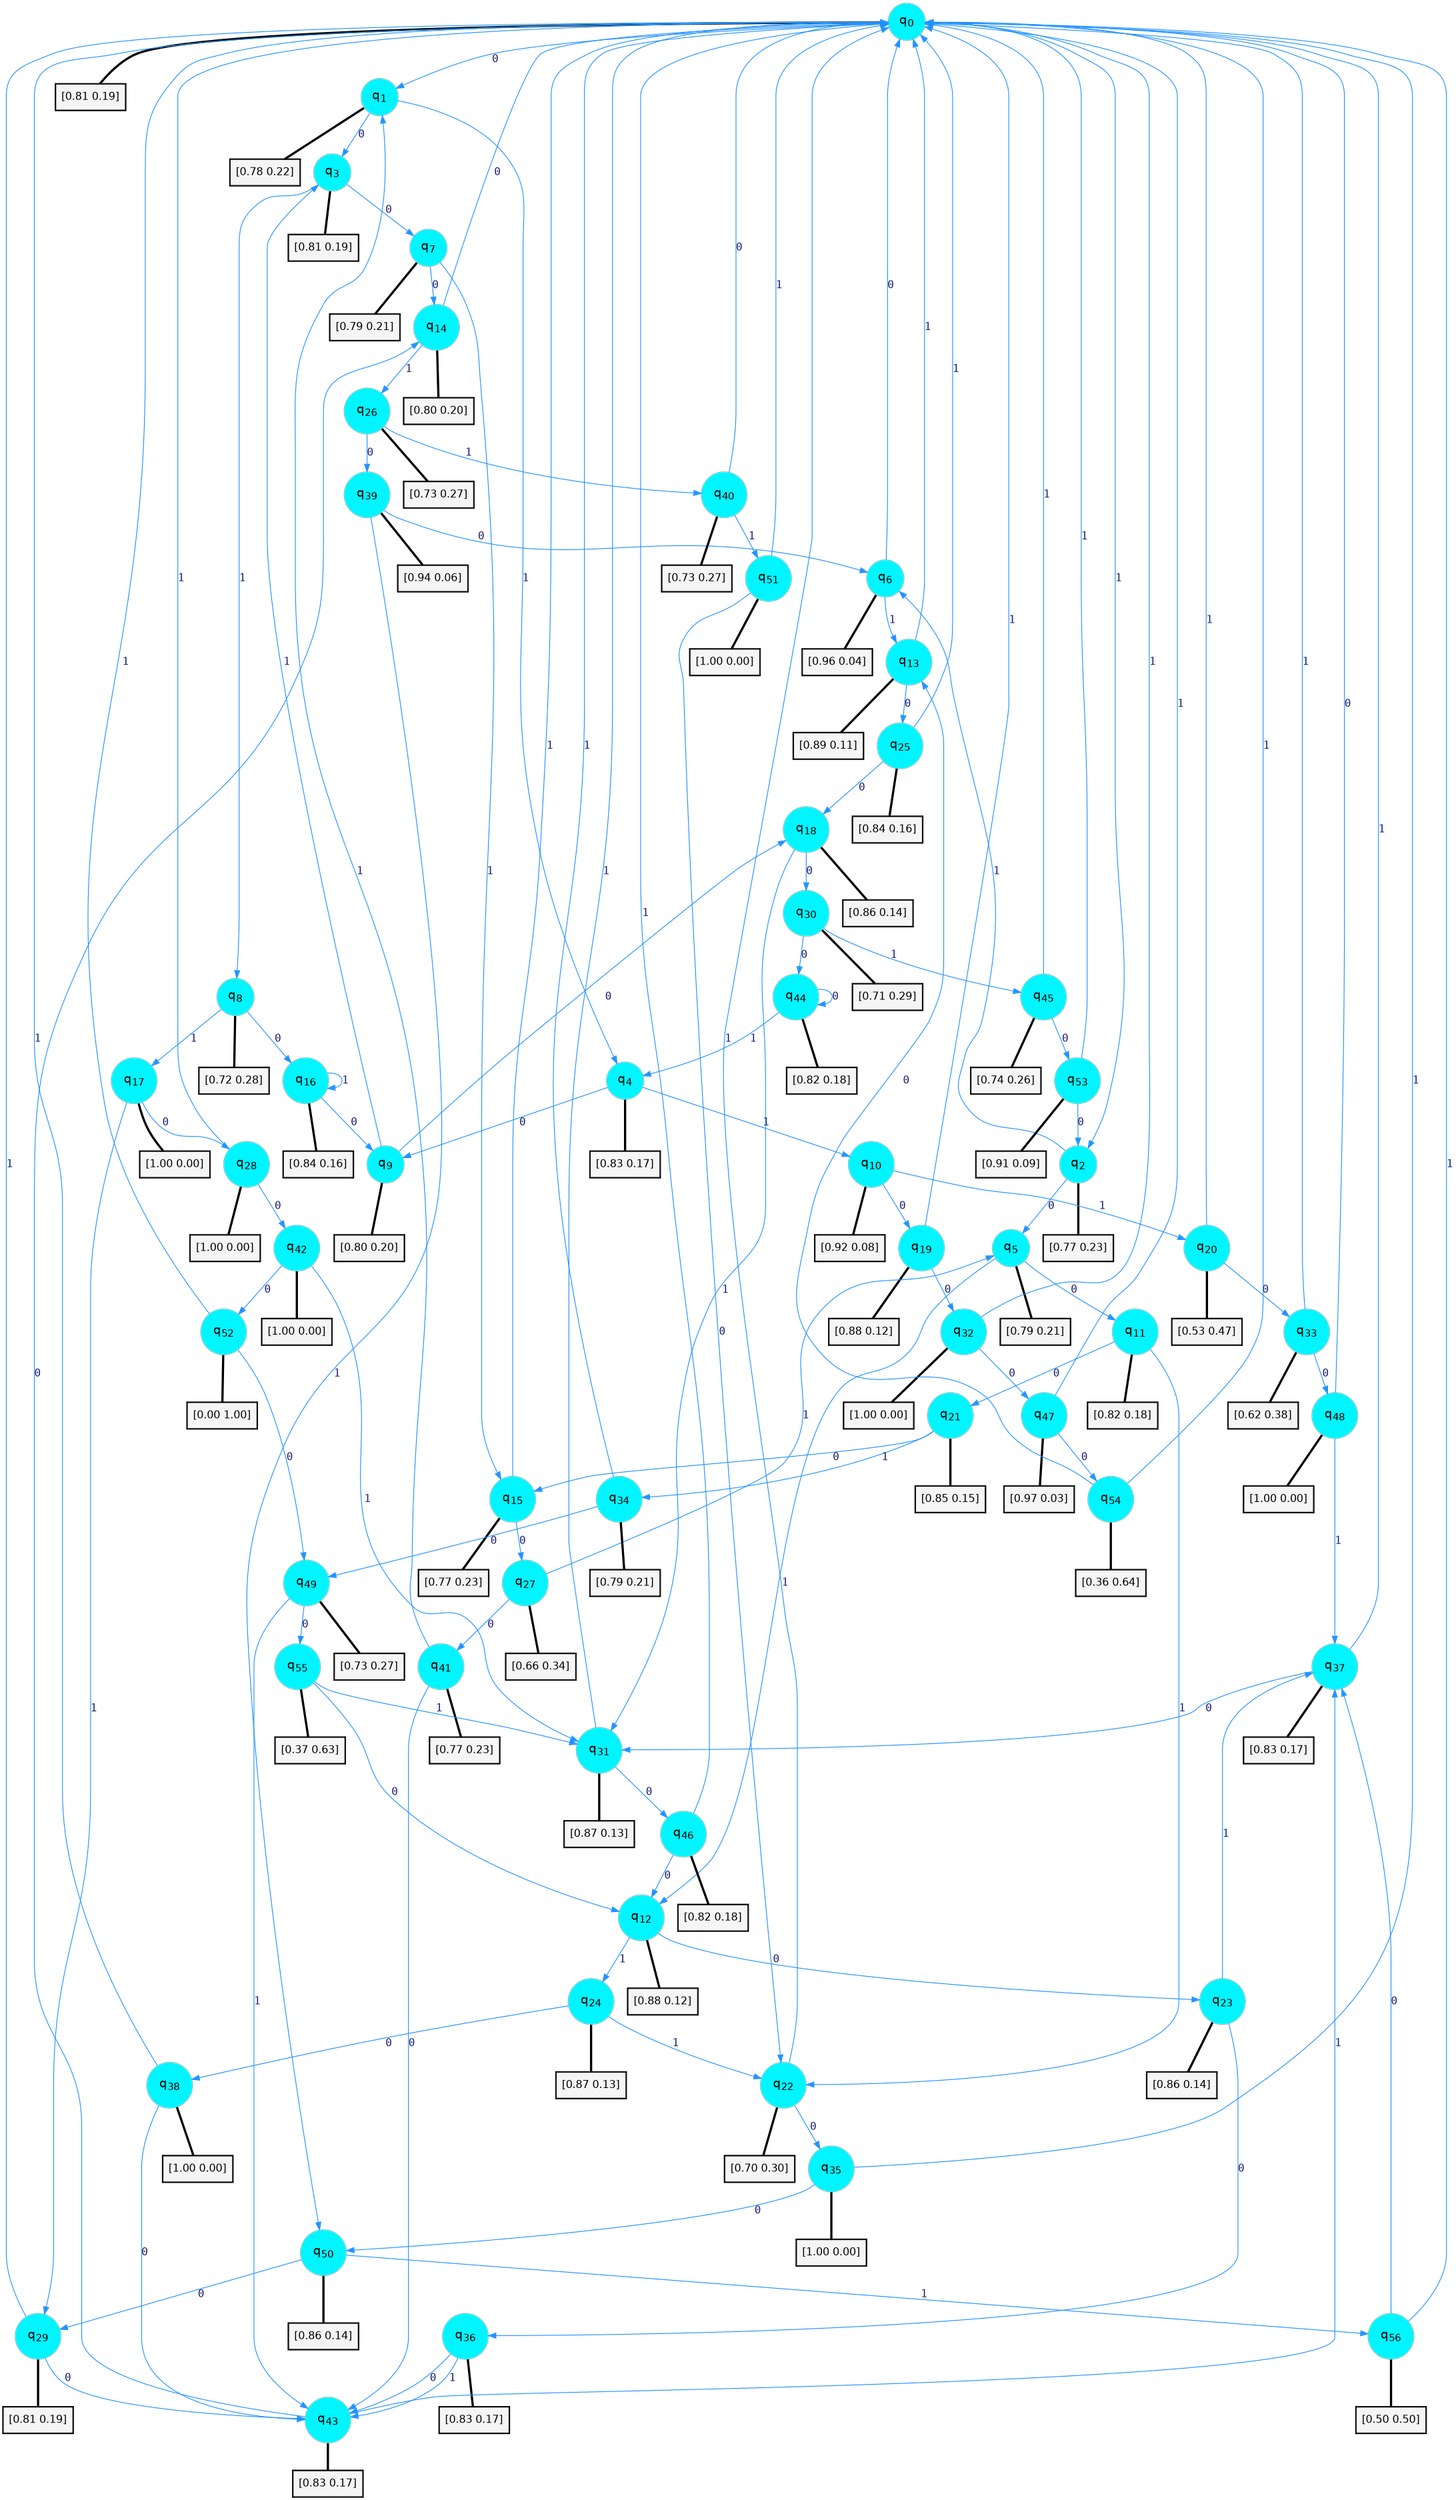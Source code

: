 digraph G {
graph [
bgcolor=transparent, dpi=300, rankdir=TD, size="40,25"];
node [
color=gray, fillcolor=turquoise1, fontcolor=black, fontname=Helvetica, fontsize=16, fontweight=bold, shape=circle, style=filled];
edge [
arrowsize=1, color=dodgerblue1, fontcolor=midnightblue, fontname=courier, fontweight=bold, penwidth=1, style=solid, weight=20];
0[label=<q<SUB>0</SUB>>];
1[label=<q<SUB>1</SUB>>];
2[label=<q<SUB>2</SUB>>];
3[label=<q<SUB>3</SUB>>];
4[label=<q<SUB>4</SUB>>];
5[label=<q<SUB>5</SUB>>];
6[label=<q<SUB>6</SUB>>];
7[label=<q<SUB>7</SUB>>];
8[label=<q<SUB>8</SUB>>];
9[label=<q<SUB>9</SUB>>];
10[label=<q<SUB>10</SUB>>];
11[label=<q<SUB>11</SUB>>];
12[label=<q<SUB>12</SUB>>];
13[label=<q<SUB>13</SUB>>];
14[label=<q<SUB>14</SUB>>];
15[label=<q<SUB>15</SUB>>];
16[label=<q<SUB>16</SUB>>];
17[label=<q<SUB>17</SUB>>];
18[label=<q<SUB>18</SUB>>];
19[label=<q<SUB>19</SUB>>];
20[label=<q<SUB>20</SUB>>];
21[label=<q<SUB>21</SUB>>];
22[label=<q<SUB>22</SUB>>];
23[label=<q<SUB>23</SUB>>];
24[label=<q<SUB>24</SUB>>];
25[label=<q<SUB>25</SUB>>];
26[label=<q<SUB>26</SUB>>];
27[label=<q<SUB>27</SUB>>];
28[label=<q<SUB>28</SUB>>];
29[label=<q<SUB>29</SUB>>];
30[label=<q<SUB>30</SUB>>];
31[label=<q<SUB>31</SUB>>];
32[label=<q<SUB>32</SUB>>];
33[label=<q<SUB>33</SUB>>];
34[label=<q<SUB>34</SUB>>];
35[label=<q<SUB>35</SUB>>];
36[label=<q<SUB>36</SUB>>];
37[label=<q<SUB>37</SUB>>];
38[label=<q<SUB>38</SUB>>];
39[label=<q<SUB>39</SUB>>];
40[label=<q<SUB>40</SUB>>];
41[label=<q<SUB>41</SUB>>];
42[label=<q<SUB>42</SUB>>];
43[label=<q<SUB>43</SUB>>];
44[label=<q<SUB>44</SUB>>];
45[label=<q<SUB>45</SUB>>];
46[label=<q<SUB>46</SUB>>];
47[label=<q<SUB>47</SUB>>];
48[label=<q<SUB>48</SUB>>];
49[label=<q<SUB>49</SUB>>];
50[label=<q<SUB>50</SUB>>];
51[label=<q<SUB>51</SUB>>];
52[label=<q<SUB>52</SUB>>];
53[label=<q<SUB>53</SUB>>];
54[label=<q<SUB>54</SUB>>];
55[label=<q<SUB>55</SUB>>];
56[label=<q<SUB>56</SUB>>];
57[label="[0.81 0.19]", shape=box,fontcolor=black, fontname=Helvetica, fontsize=14, penwidth=2, fillcolor=whitesmoke,color=black];
58[label="[0.78 0.22]", shape=box,fontcolor=black, fontname=Helvetica, fontsize=14, penwidth=2, fillcolor=whitesmoke,color=black];
59[label="[0.77 0.23]", shape=box,fontcolor=black, fontname=Helvetica, fontsize=14, penwidth=2, fillcolor=whitesmoke,color=black];
60[label="[0.81 0.19]", shape=box,fontcolor=black, fontname=Helvetica, fontsize=14, penwidth=2, fillcolor=whitesmoke,color=black];
61[label="[0.83 0.17]", shape=box,fontcolor=black, fontname=Helvetica, fontsize=14, penwidth=2, fillcolor=whitesmoke,color=black];
62[label="[0.79 0.21]", shape=box,fontcolor=black, fontname=Helvetica, fontsize=14, penwidth=2, fillcolor=whitesmoke,color=black];
63[label="[0.96 0.04]", shape=box,fontcolor=black, fontname=Helvetica, fontsize=14, penwidth=2, fillcolor=whitesmoke,color=black];
64[label="[0.79 0.21]", shape=box,fontcolor=black, fontname=Helvetica, fontsize=14, penwidth=2, fillcolor=whitesmoke,color=black];
65[label="[0.72 0.28]", shape=box,fontcolor=black, fontname=Helvetica, fontsize=14, penwidth=2, fillcolor=whitesmoke,color=black];
66[label="[0.80 0.20]", shape=box,fontcolor=black, fontname=Helvetica, fontsize=14, penwidth=2, fillcolor=whitesmoke,color=black];
67[label="[0.92 0.08]", shape=box,fontcolor=black, fontname=Helvetica, fontsize=14, penwidth=2, fillcolor=whitesmoke,color=black];
68[label="[0.82 0.18]", shape=box,fontcolor=black, fontname=Helvetica, fontsize=14, penwidth=2, fillcolor=whitesmoke,color=black];
69[label="[0.88 0.12]", shape=box,fontcolor=black, fontname=Helvetica, fontsize=14, penwidth=2, fillcolor=whitesmoke,color=black];
70[label="[0.89 0.11]", shape=box,fontcolor=black, fontname=Helvetica, fontsize=14, penwidth=2, fillcolor=whitesmoke,color=black];
71[label="[0.80 0.20]", shape=box,fontcolor=black, fontname=Helvetica, fontsize=14, penwidth=2, fillcolor=whitesmoke,color=black];
72[label="[0.77 0.23]", shape=box,fontcolor=black, fontname=Helvetica, fontsize=14, penwidth=2, fillcolor=whitesmoke,color=black];
73[label="[0.84 0.16]", shape=box,fontcolor=black, fontname=Helvetica, fontsize=14, penwidth=2, fillcolor=whitesmoke,color=black];
74[label="[1.00 0.00]", shape=box,fontcolor=black, fontname=Helvetica, fontsize=14, penwidth=2, fillcolor=whitesmoke,color=black];
75[label="[0.86 0.14]", shape=box,fontcolor=black, fontname=Helvetica, fontsize=14, penwidth=2, fillcolor=whitesmoke,color=black];
76[label="[0.88 0.12]", shape=box,fontcolor=black, fontname=Helvetica, fontsize=14, penwidth=2, fillcolor=whitesmoke,color=black];
77[label="[0.53 0.47]", shape=box,fontcolor=black, fontname=Helvetica, fontsize=14, penwidth=2, fillcolor=whitesmoke,color=black];
78[label="[0.85 0.15]", shape=box,fontcolor=black, fontname=Helvetica, fontsize=14, penwidth=2, fillcolor=whitesmoke,color=black];
79[label="[0.70 0.30]", shape=box,fontcolor=black, fontname=Helvetica, fontsize=14, penwidth=2, fillcolor=whitesmoke,color=black];
80[label="[0.86 0.14]", shape=box,fontcolor=black, fontname=Helvetica, fontsize=14, penwidth=2, fillcolor=whitesmoke,color=black];
81[label="[0.87 0.13]", shape=box,fontcolor=black, fontname=Helvetica, fontsize=14, penwidth=2, fillcolor=whitesmoke,color=black];
82[label="[0.84 0.16]", shape=box,fontcolor=black, fontname=Helvetica, fontsize=14, penwidth=2, fillcolor=whitesmoke,color=black];
83[label="[0.73 0.27]", shape=box,fontcolor=black, fontname=Helvetica, fontsize=14, penwidth=2, fillcolor=whitesmoke,color=black];
84[label="[0.66 0.34]", shape=box,fontcolor=black, fontname=Helvetica, fontsize=14, penwidth=2, fillcolor=whitesmoke,color=black];
85[label="[1.00 0.00]", shape=box,fontcolor=black, fontname=Helvetica, fontsize=14, penwidth=2, fillcolor=whitesmoke,color=black];
86[label="[0.81 0.19]", shape=box,fontcolor=black, fontname=Helvetica, fontsize=14, penwidth=2, fillcolor=whitesmoke,color=black];
87[label="[0.71 0.29]", shape=box,fontcolor=black, fontname=Helvetica, fontsize=14, penwidth=2, fillcolor=whitesmoke,color=black];
88[label="[0.87 0.13]", shape=box,fontcolor=black, fontname=Helvetica, fontsize=14, penwidth=2, fillcolor=whitesmoke,color=black];
89[label="[1.00 0.00]", shape=box,fontcolor=black, fontname=Helvetica, fontsize=14, penwidth=2, fillcolor=whitesmoke,color=black];
90[label="[0.62 0.38]", shape=box,fontcolor=black, fontname=Helvetica, fontsize=14, penwidth=2, fillcolor=whitesmoke,color=black];
91[label="[0.79 0.21]", shape=box,fontcolor=black, fontname=Helvetica, fontsize=14, penwidth=2, fillcolor=whitesmoke,color=black];
92[label="[1.00 0.00]", shape=box,fontcolor=black, fontname=Helvetica, fontsize=14, penwidth=2, fillcolor=whitesmoke,color=black];
93[label="[0.83 0.17]", shape=box,fontcolor=black, fontname=Helvetica, fontsize=14, penwidth=2, fillcolor=whitesmoke,color=black];
94[label="[0.83 0.17]", shape=box,fontcolor=black, fontname=Helvetica, fontsize=14, penwidth=2, fillcolor=whitesmoke,color=black];
95[label="[1.00 0.00]", shape=box,fontcolor=black, fontname=Helvetica, fontsize=14, penwidth=2, fillcolor=whitesmoke,color=black];
96[label="[0.94 0.06]", shape=box,fontcolor=black, fontname=Helvetica, fontsize=14, penwidth=2, fillcolor=whitesmoke,color=black];
97[label="[0.73 0.27]", shape=box,fontcolor=black, fontname=Helvetica, fontsize=14, penwidth=2, fillcolor=whitesmoke,color=black];
98[label="[0.77 0.23]", shape=box,fontcolor=black, fontname=Helvetica, fontsize=14, penwidth=2, fillcolor=whitesmoke,color=black];
99[label="[1.00 0.00]", shape=box,fontcolor=black, fontname=Helvetica, fontsize=14, penwidth=2, fillcolor=whitesmoke,color=black];
100[label="[0.83 0.17]", shape=box,fontcolor=black, fontname=Helvetica, fontsize=14, penwidth=2, fillcolor=whitesmoke,color=black];
101[label="[0.82 0.18]", shape=box,fontcolor=black, fontname=Helvetica, fontsize=14, penwidth=2, fillcolor=whitesmoke,color=black];
102[label="[0.74 0.26]", shape=box,fontcolor=black, fontname=Helvetica, fontsize=14, penwidth=2, fillcolor=whitesmoke,color=black];
103[label="[0.82 0.18]", shape=box,fontcolor=black, fontname=Helvetica, fontsize=14, penwidth=2, fillcolor=whitesmoke,color=black];
104[label="[0.97 0.03]", shape=box,fontcolor=black, fontname=Helvetica, fontsize=14, penwidth=2, fillcolor=whitesmoke,color=black];
105[label="[1.00 0.00]", shape=box,fontcolor=black, fontname=Helvetica, fontsize=14, penwidth=2, fillcolor=whitesmoke,color=black];
106[label="[0.73 0.27]", shape=box,fontcolor=black, fontname=Helvetica, fontsize=14, penwidth=2, fillcolor=whitesmoke,color=black];
107[label="[0.86 0.14]", shape=box,fontcolor=black, fontname=Helvetica, fontsize=14, penwidth=2, fillcolor=whitesmoke,color=black];
108[label="[1.00 0.00]", shape=box,fontcolor=black, fontname=Helvetica, fontsize=14, penwidth=2, fillcolor=whitesmoke,color=black];
109[label="[0.00 1.00]", shape=box,fontcolor=black, fontname=Helvetica, fontsize=14, penwidth=2, fillcolor=whitesmoke,color=black];
110[label="[0.91 0.09]", shape=box,fontcolor=black, fontname=Helvetica, fontsize=14, penwidth=2, fillcolor=whitesmoke,color=black];
111[label="[0.36 0.64]", shape=box,fontcolor=black, fontname=Helvetica, fontsize=14, penwidth=2, fillcolor=whitesmoke,color=black];
112[label="[0.37 0.63]", shape=box,fontcolor=black, fontname=Helvetica, fontsize=14, penwidth=2, fillcolor=whitesmoke,color=black];
113[label="[0.50 0.50]", shape=box,fontcolor=black, fontname=Helvetica, fontsize=14, penwidth=2, fillcolor=whitesmoke,color=black];
0->1 [label=0];
0->2 [label=1];
0->57 [arrowhead=none, penwidth=3,color=black];
1->3 [label=0];
1->4 [label=1];
1->58 [arrowhead=none, penwidth=3,color=black];
2->5 [label=0];
2->6 [label=1];
2->59 [arrowhead=none, penwidth=3,color=black];
3->7 [label=0];
3->8 [label=1];
3->60 [arrowhead=none, penwidth=3,color=black];
4->9 [label=0];
4->10 [label=1];
4->61 [arrowhead=none, penwidth=3,color=black];
5->11 [label=0];
5->12 [label=1];
5->62 [arrowhead=none, penwidth=3,color=black];
6->0 [label=0];
6->13 [label=1];
6->63 [arrowhead=none, penwidth=3,color=black];
7->14 [label=0];
7->15 [label=1];
7->64 [arrowhead=none, penwidth=3,color=black];
8->16 [label=0];
8->17 [label=1];
8->65 [arrowhead=none, penwidth=3,color=black];
9->18 [label=0];
9->3 [label=1];
9->66 [arrowhead=none, penwidth=3,color=black];
10->19 [label=0];
10->20 [label=1];
10->67 [arrowhead=none, penwidth=3,color=black];
11->21 [label=0];
11->22 [label=1];
11->68 [arrowhead=none, penwidth=3,color=black];
12->23 [label=0];
12->24 [label=1];
12->69 [arrowhead=none, penwidth=3,color=black];
13->25 [label=0];
13->0 [label=1];
13->70 [arrowhead=none, penwidth=3,color=black];
14->0 [label=0];
14->26 [label=1];
14->71 [arrowhead=none, penwidth=3,color=black];
15->27 [label=0];
15->0 [label=1];
15->72 [arrowhead=none, penwidth=3,color=black];
16->9 [label=0];
16->16 [label=1];
16->73 [arrowhead=none, penwidth=3,color=black];
17->28 [label=0];
17->29 [label=1];
17->74 [arrowhead=none, penwidth=3,color=black];
18->30 [label=0];
18->31 [label=1];
18->75 [arrowhead=none, penwidth=3,color=black];
19->32 [label=0];
19->0 [label=1];
19->76 [arrowhead=none, penwidth=3,color=black];
20->33 [label=0];
20->0 [label=1];
20->77 [arrowhead=none, penwidth=3,color=black];
21->15 [label=0];
21->34 [label=1];
21->78 [arrowhead=none, penwidth=3,color=black];
22->35 [label=0];
22->0 [label=1];
22->79 [arrowhead=none, penwidth=3,color=black];
23->36 [label=0];
23->37 [label=1];
23->80 [arrowhead=none, penwidth=3,color=black];
24->38 [label=0];
24->22 [label=1];
24->81 [arrowhead=none, penwidth=3,color=black];
25->18 [label=0];
25->0 [label=1];
25->82 [arrowhead=none, penwidth=3,color=black];
26->39 [label=0];
26->40 [label=1];
26->83 [arrowhead=none, penwidth=3,color=black];
27->41 [label=0];
27->5 [label=1];
27->84 [arrowhead=none, penwidth=3,color=black];
28->42 [label=0];
28->0 [label=1];
28->85 [arrowhead=none, penwidth=3,color=black];
29->43 [label=0];
29->0 [label=1];
29->86 [arrowhead=none, penwidth=3,color=black];
30->44 [label=0];
30->45 [label=1];
30->87 [arrowhead=none, penwidth=3,color=black];
31->46 [label=0];
31->0 [label=1];
31->88 [arrowhead=none, penwidth=3,color=black];
32->47 [label=0];
32->0 [label=1];
32->89 [arrowhead=none, penwidth=3,color=black];
33->48 [label=0];
33->0 [label=1];
33->90 [arrowhead=none, penwidth=3,color=black];
34->49 [label=0];
34->0 [label=1];
34->91 [arrowhead=none, penwidth=3,color=black];
35->50 [label=0];
35->0 [label=1];
35->92 [arrowhead=none, penwidth=3,color=black];
36->43 [label=0];
36->43 [label=1];
36->93 [arrowhead=none, penwidth=3,color=black];
37->31 [label=0];
37->0 [label=1];
37->94 [arrowhead=none, penwidth=3,color=black];
38->43 [label=0];
38->0 [label=1];
38->95 [arrowhead=none, penwidth=3,color=black];
39->6 [label=0];
39->50 [label=1];
39->96 [arrowhead=none, penwidth=3,color=black];
40->0 [label=0];
40->51 [label=1];
40->97 [arrowhead=none, penwidth=3,color=black];
41->43 [label=0];
41->1 [label=1];
41->98 [arrowhead=none, penwidth=3,color=black];
42->52 [label=0];
42->31 [label=1];
42->99 [arrowhead=none, penwidth=3,color=black];
43->14 [label=0];
43->37 [label=1];
43->100 [arrowhead=none, penwidth=3,color=black];
44->44 [label=0];
44->4 [label=1];
44->101 [arrowhead=none, penwidth=3,color=black];
45->53 [label=0];
45->0 [label=1];
45->102 [arrowhead=none, penwidth=3,color=black];
46->12 [label=0];
46->0 [label=1];
46->103 [arrowhead=none, penwidth=3,color=black];
47->54 [label=0];
47->0 [label=1];
47->104 [arrowhead=none, penwidth=3,color=black];
48->0 [label=0];
48->37 [label=1];
48->105 [arrowhead=none, penwidth=3,color=black];
49->55 [label=0];
49->43 [label=1];
49->106 [arrowhead=none, penwidth=3,color=black];
50->29 [label=0];
50->56 [label=1];
50->107 [arrowhead=none, penwidth=3,color=black];
51->22 [label=0];
51->0 [label=1];
51->108 [arrowhead=none, penwidth=3,color=black];
52->49 [label=0];
52->0 [label=1];
52->109 [arrowhead=none, penwidth=3,color=black];
53->2 [label=0];
53->0 [label=1];
53->110 [arrowhead=none, penwidth=3,color=black];
54->13 [label=0];
54->0 [label=1];
54->111 [arrowhead=none, penwidth=3,color=black];
55->12 [label=0];
55->31 [label=1];
55->112 [arrowhead=none, penwidth=3,color=black];
56->37 [label=0];
56->0 [label=1];
56->113 [arrowhead=none, penwidth=3,color=black];
}
